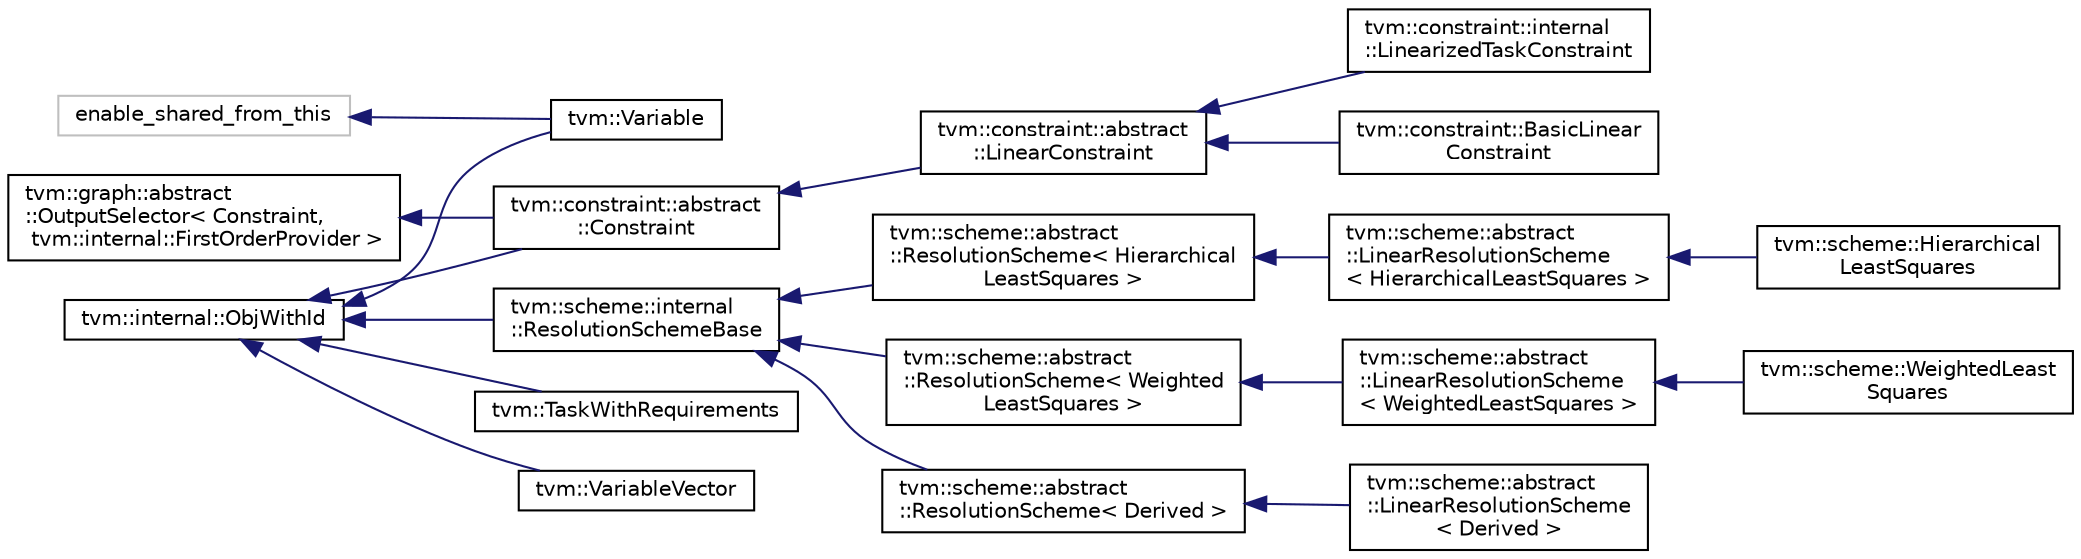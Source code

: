 digraph "Graphical Class Hierarchy"
{
 // LATEX_PDF_SIZE
  edge [fontname="Helvetica",fontsize="10",labelfontname="Helvetica",labelfontsize="10"];
  node [fontname="Helvetica",fontsize="10",shape=record];
  rankdir="LR";
  Node245 [label="enable_shared_from_this",height=0.2,width=0.4,color="grey75", fillcolor="white", style="filled",tooltip=" "];
  Node245 -> Node166 [dir="back",color="midnightblue",fontsize="10",style="solid",fontname="Helvetica"];
  Node166 [label="tvm::Variable",height=0.2,width=0.4,color="black", fillcolor="white", style="filled",URL="$classtvm_1_1Variable.html",tooltip=" "];
  Node155 [label="tvm::internal::ObjWithId",height=0.2,width=0.4,color="black", fillcolor="white", style="filled",URL="$classtvm_1_1internal_1_1ObjWithId.html",tooltip=" "];
  Node155 -> Node1 [dir="back",color="midnightblue",fontsize="10",style="solid",fontname="Helvetica"];
  Node1 [label="tvm::constraint::abstract\l::Constraint",height=0.2,width=0.4,color="black", fillcolor="white", style="filled",URL="$classtvm_1_1constraint_1_1abstract_1_1Constraint.html",tooltip=" "];
  Node1 -> Node2 [dir="back",color="midnightblue",fontsize="10",style="solid",fontname="Helvetica"];
  Node2 [label="tvm::constraint::abstract\l::LinearConstraint",height=0.2,width=0.4,color="black", fillcolor="white", style="filled",URL="$classtvm_1_1constraint_1_1abstract_1_1LinearConstraint.html",tooltip=" "];
  Node2 -> Node3 [dir="back",color="midnightblue",fontsize="10",style="solid",fontname="Helvetica"];
  Node3 [label="tvm::constraint::BasicLinear\lConstraint",height=0.2,width=0.4,color="black", fillcolor="white", style="filled",URL="$classtvm_1_1constraint_1_1BasicLinearConstraint.html",tooltip=" "];
  Node2 -> Node4 [dir="back",color="midnightblue",fontsize="10",style="solid",fontname="Helvetica"];
  Node4 [label="tvm::constraint::internal\l::LinearizedTaskConstraint",height=0.2,width=0.4,color="black", fillcolor="white", style="filled",URL="$classtvm_1_1constraint_1_1internal_1_1LinearizedTaskConstraint.html",tooltip=" "];
  Node155 -> Node156 [dir="back",color="midnightblue",fontsize="10",style="solid",fontname="Helvetica"];
  Node156 [label="tvm::scheme::internal\l::ResolutionSchemeBase",height=0.2,width=0.4,color="black", fillcolor="white", style="filled",URL="$classtvm_1_1scheme_1_1internal_1_1ResolutionSchemeBase.html",tooltip=" "];
  Node156 -> Node157 [dir="back",color="midnightblue",fontsize="10",style="solid",fontname="Helvetica"];
  Node157 [label="tvm::scheme::abstract\l::ResolutionScheme\< Hierarchical\lLeastSquares \>",height=0.2,width=0.4,color="black", fillcolor="white", style="filled",URL="$classtvm_1_1scheme_1_1abstract_1_1ResolutionScheme.html",tooltip=" "];
  Node157 -> Node158 [dir="back",color="midnightblue",fontsize="10",style="solid",fontname="Helvetica"];
  Node158 [label="tvm::scheme::abstract\l::LinearResolutionScheme\l\< HierarchicalLeastSquares \>",height=0.2,width=0.4,color="black", fillcolor="white", style="filled",URL="$classtvm_1_1scheme_1_1abstract_1_1LinearResolutionScheme.html",tooltip=" "];
  Node158 -> Node159 [dir="back",color="midnightblue",fontsize="10",style="solid",fontname="Helvetica"];
  Node159 [label="tvm::scheme::Hierarchical\lLeastSquares",height=0.2,width=0.4,color="black", fillcolor="white", style="filled",URL="$classtvm_1_1scheme_1_1HierarchicalLeastSquares.html",tooltip=" "];
  Node156 -> Node160 [dir="back",color="midnightblue",fontsize="10",style="solid",fontname="Helvetica"];
  Node160 [label="tvm::scheme::abstract\l::ResolutionScheme\< Weighted\lLeastSquares \>",height=0.2,width=0.4,color="black", fillcolor="white", style="filled",URL="$classtvm_1_1scheme_1_1abstract_1_1ResolutionScheme.html",tooltip=" "];
  Node160 -> Node161 [dir="back",color="midnightblue",fontsize="10",style="solid",fontname="Helvetica"];
  Node161 [label="tvm::scheme::abstract\l::LinearResolutionScheme\l\< WeightedLeastSquares \>",height=0.2,width=0.4,color="black", fillcolor="white", style="filled",URL="$classtvm_1_1scheme_1_1abstract_1_1LinearResolutionScheme.html",tooltip=" "];
  Node161 -> Node162 [dir="back",color="midnightblue",fontsize="10",style="solid",fontname="Helvetica"];
  Node162 [label="tvm::scheme::WeightedLeast\lSquares",height=0.2,width=0.4,color="black", fillcolor="white", style="filled",URL="$classtvm_1_1scheme_1_1WeightedLeastSquares.html",tooltip=" "];
  Node156 -> Node163 [dir="back",color="midnightblue",fontsize="10",style="solid",fontname="Helvetica"];
  Node163 [label="tvm::scheme::abstract\l::ResolutionScheme\< Derived \>",height=0.2,width=0.4,color="black", fillcolor="white", style="filled",URL="$classtvm_1_1scheme_1_1abstract_1_1ResolutionScheme.html",tooltip=" "];
  Node163 -> Node164 [dir="back",color="midnightblue",fontsize="10",style="solid",fontname="Helvetica"];
  Node164 [label="tvm::scheme::abstract\l::LinearResolutionScheme\l\< Derived \>",height=0.2,width=0.4,color="black", fillcolor="white", style="filled",URL="$classtvm_1_1scheme_1_1abstract_1_1LinearResolutionScheme.html",tooltip=" "];
  Node155 -> Node165 [dir="back",color="midnightblue",fontsize="10",style="solid",fontname="Helvetica"];
  Node165 [label="tvm::TaskWithRequirements",height=0.2,width=0.4,color="black", fillcolor="white", style="filled",URL="$classtvm_1_1TaskWithRequirements.html",tooltip=" "];
  Node155 -> Node166 [dir="back",color="midnightblue",fontsize="10",style="solid",fontname="Helvetica"];
  Node155 -> Node167 [dir="back",color="midnightblue",fontsize="10",style="solid",fontname="Helvetica"];
  Node167 [label="tvm::VariableVector",height=0.2,width=0.4,color="black", fillcolor="white", style="filled",URL="$classtvm_1_1VariableVector.html",tooltip=" "];
  Node0 [label="tvm::graph::abstract\l::OutputSelector\< Constraint,\l tvm::internal::FirstOrderProvider \>",height=0.2,width=0.4,color="black", fillcolor="white", style="filled",URL="$classtvm_1_1graph_1_1abstract_1_1OutputSelector.html",tooltip=" "];
  Node0 -> Node1 [dir="back",color="midnightblue",fontsize="10",style="solid",fontname="Helvetica"];
}
